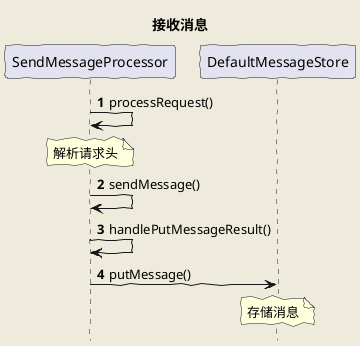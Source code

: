 @startuml
hide footbox
title 接收消息
autonumber
skinparam backgroundColor #EEEBDC
skinparam handwritten true

SendMessageProcessor -> SendMessageProcessor: processRequest()
note over SendMessageProcessor:解析请求头
SendMessageProcessor -> SendMessageProcessor: sendMessage()
SendMessageProcessor -> SendMessageProcessor: handlePutMessageResult()
SendMessageProcessor -> DefaultMessageStore: putMessage()
note over DefaultMessageStore:存储消息
@enduml
